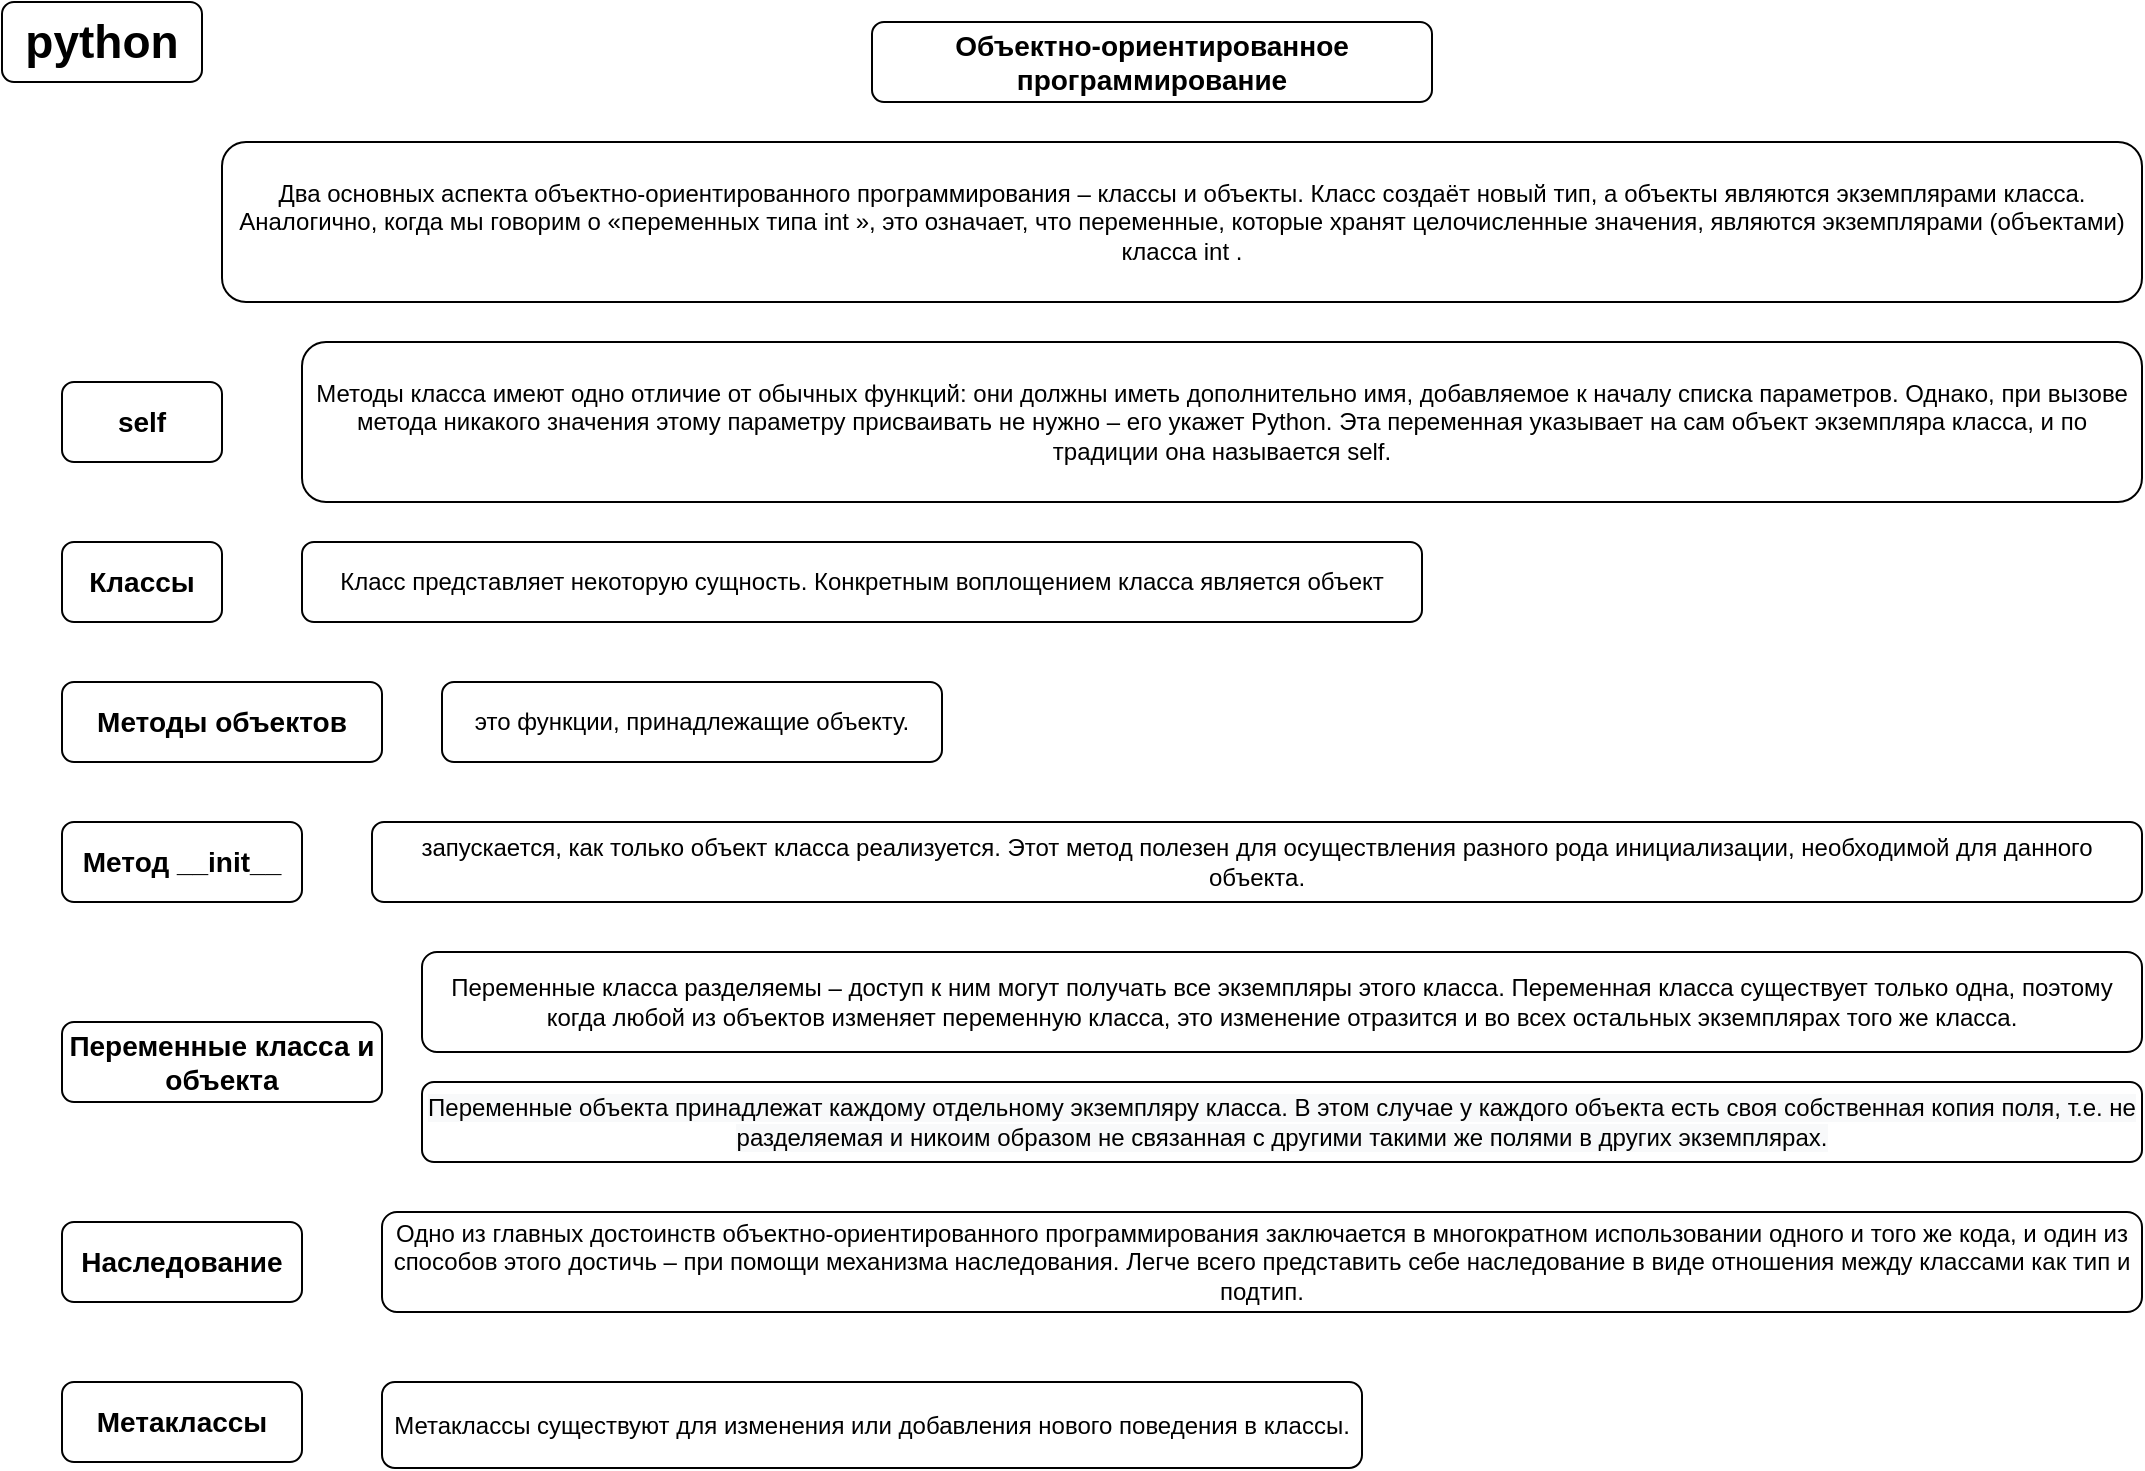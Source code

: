 <mxfile version="19.0.3" type="device"><diagram id="2Abxs4olQOlAME5x1QJ0" name="Страница 1"><mxGraphModel dx="1673" dy="1033" grid="1" gridSize="10" guides="1" tooltips="1" connect="1" arrows="1" fold="1" page="1" pageScale="1" pageWidth="1169" pageHeight="827" math="0" shadow="0"><root><mxCell id="0"/><mxCell id="1" parent="0"/><mxCell id="q34Nn8PgVugLE0p3Z2-I-1" value="python" style="rounded=1;whiteSpace=wrap;html=1;fontStyle=1;fontSize=23;" vertex="1" parent="1"><mxGeometry x="10" y="10" width="100" height="40" as="geometry"/></mxCell><mxCell id="q34Nn8PgVugLE0p3Z2-I-2" value="Объектно-ориентированное&#10;программирование" style="rounded=1;whiteSpace=wrap;html=1;fontStyle=1;fontSize=14;" vertex="1" parent="1"><mxGeometry x="445" y="20" width="280" height="40" as="geometry"/></mxCell><mxCell id="q34Nn8PgVugLE0p3Z2-I-3" value="Два основных аспекта объектно-ориентированного программирования – классы и объекты. Класс создаёт новый тип, а объекты являются экземплярами класса. Аналогично, когда мы говорим о «переменных типа int », это означает, что переменные, которые хранят целочисленные значения, являются экземплярами (объектами) класса int ." style="rounded=1;whiteSpace=wrap;html=1;" vertex="1" parent="1"><mxGeometry x="120" y="80" width="960" height="80" as="geometry"/></mxCell><mxCell id="q34Nn8PgVugLE0p3Z2-I-4" value="self" style="rounded=1;whiteSpace=wrap;html=1;fontStyle=1;fontSize=14;" vertex="1" parent="1"><mxGeometry x="40" y="200" width="80" height="40" as="geometry"/></mxCell><mxCell id="q34Nn8PgVugLE0p3Z2-I-5" value="Методы класса имеют одно отличие от обычных функций: они должны иметь дополнительно имя, добавляемое к началу списка параметров. Однако, при вызове метода никакого значения этому параметру присваивать не нужно – его укажет Python. Эта переменная указывает на сам объект экземпляра класса, и по традиции она называется self." style="rounded=1;whiteSpace=wrap;html=1;" vertex="1" parent="1"><mxGeometry x="160" y="180" width="920" height="80" as="geometry"/></mxCell><mxCell id="q34Nn8PgVugLE0p3Z2-I-6" value="Классы" style="rounded=1;whiteSpace=wrap;html=1;fontStyle=1;fontSize=14;" vertex="1" parent="1"><mxGeometry x="40" y="280" width="80" height="40" as="geometry"/></mxCell><mxCell id="q34Nn8PgVugLE0p3Z2-I-7" value="Класс представляет некоторую сущность. Конкретным воплощением класса является объект" style="rounded=1;whiteSpace=wrap;html=1;" vertex="1" parent="1"><mxGeometry x="160" y="280" width="560" height="40" as="geometry"/></mxCell><mxCell id="q34Nn8PgVugLE0p3Z2-I-8" value="Методы объектов" style="rounded=1;whiteSpace=wrap;html=1;fontStyle=1;fontSize=14;" vertex="1" parent="1"><mxGeometry x="40" y="350" width="160" height="40" as="geometry"/></mxCell><mxCell id="q34Nn8PgVugLE0p3Z2-I-9" value="это функции, принадлежащие объекту." style="rounded=1;whiteSpace=wrap;html=1;" vertex="1" parent="1"><mxGeometry x="230" y="350" width="250" height="40" as="geometry"/></mxCell><mxCell id="q34Nn8PgVugLE0p3Z2-I-10" value="Метод __init__" style="rounded=1;whiteSpace=wrap;html=1;fontStyle=1;fontSize=14;" vertex="1" parent="1"><mxGeometry x="40" y="420" width="120" height="40" as="geometry"/></mxCell><mxCell id="q34Nn8PgVugLE0p3Z2-I-11" value="запускается, как только объект класса реализуется. Этот метод полезен для осуществления разного рода инициализации, необходимой для данного объекта." style="rounded=1;whiteSpace=wrap;html=1;" vertex="1" parent="1"><mxGeometry x="195" y="420" width="885" height="40" as="geometry"/></mxCell><mxCell id="q34Nn8PgVugLE0p3Z2-I-12" value="Переменные класса и объекта" style="rounded=1;whiteSpace=wrap;html=1;fontStyle=1;fontSize=14;" vertex="1" parent="1"><mxGeometry x="40" y="520" width="160" height="40" as="geometry"/></mxCell><mxCell id="q34Nn8PgVugLE0p3Z2-I-13" value="Переменные класса разделяемы – доступ к ним могут получать все экземпляры этого класса. Переменная класса существует только одна, поэтому когда любой из объектов изменяет переменную класса, это изменение отразится и во всех остальных экземплярах того же класса.&lt;br&gt;" style="rounded=1;whiteSpace=wrap;html=1;" vertex="1" parent="1"><mxGeometry x="220" y="485" width="860" height="50" as="geometry"/></mxCell><mxCell id="q34Nn8PgVugLE0p3Z2-I-14" value="&lt;span style=&quot;color: rgb(0, 0, 0); font-family: Helvetica; font-size: 12px; font-style: normal; font-variant-ligatures: normal; font-variant-caps: normal; font-weight: 400; letter-spacing: normal; orphans: 2; text-align: center; text-indent: 0px; text-transform: none; widows: 2; word-spacing: 0px; -webkit-text-stroke-width: 0px; background-color: rgb(248, 249, 250); text-decoration-thickness: initial; text-decoration-style: initial; text-decoration-color: initial; float: none; display: inline !important;&quot;&gt;Переменные объекта принадлежат каждому отдельному экземпляру класса. В этом случае у каждого объекта есть своя собственная копия поля, т.е. не разделяемая и никоим образом не связанная с другими такими же полями в других экземплярах.&lt;/span&gt;" style="rounded=1;whiteSpace=wrap;html=1;" vertex="1" parent="1"><mxGeometry x="220" y="550" width="860" height="40" as="geometry"/></mxCell><mxCell id="q34Nn8PgVugLE0p3Z2-I-15" value="Наследование" style="rounded=1;whiteSpace=wrap;html=1;fontStyle=1;fontSize=14;" vertex="1" parent="1"><mxGeometry x="40" y="620" width="120" height="40" as="geometry"/></mxCell><mxCell id="q34Nn8PgVugLE0p3Z2-I-16" value="Одно из главных достоинств объектно-ориентированного программирования заключается в многократном использовании одного и того же кода, и один из способов этого достичь – при помощи механизма наследования. Легче всего представить себе наследование в виде отношения между классами как тип и подтип." style="rounded=1;whiteSpace=wrap;html=1;" vertex="1" parent="1"><mxGeometry x="200" y="615" width="880" height="50" as="geometry"/></mxCell><mxCell id="q34Nn8PgVugLE0p3Z2-I-17" value="Метаклассы" style="rounded=1;whiteSpace=wrap;html=1;fontStyle=1;fontSize=14;" vertex="1" parent="1"><mxGeometry x="40" y="700" width="120" height="40" as="geometry"/></mxCell><mxCell id="q34Nn8PgVugLE0p3Z2-I-18" value="Метаклассы существуют для изменения или добавления нового поведения в классы." style="rounded=1;whiteSpace=wrap;html=1;" vertex="1" parent="1"><mxGeometry x="200" y="700" width="490" height="43" as="geometry"/></mxCell></root></mxGraphModel></diagram></mxfile>